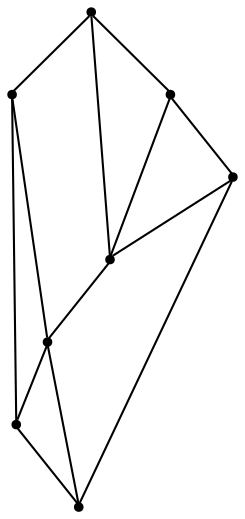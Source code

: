 graph {
  node [shape=point,comment="{\"directed\":false,\"doi\":\"10.1007/978-3-031-22203-0_21\",\"figure\":\"2 (1)\"}"]

  v0 [pos="985.0350634470715,374.57811773443666"]
  v1 [pos="909.214650543964,450.4017981924435"]
  v2 [pos="985.0350634470715,526.2211546910407"]
  v3 [pos="757.5696279021809,374.57811773443655"]
  v4 [pos="833.3921710172813,450.40179819244355"]
  v5 [pos="757.5696279021809,526.2211546910406"]
  v6 [pos="985.0350634470715,450.4017981924435"]
  v7 [pos="757.569627902181,450.4017981924435"]

  v0 -- v1 [id="-1",pos="985.0350634470715,374.57811773443666 934.4863569330754,374.578022352979 909.2156838557515,399.852582505648 909.214650543964,450.4017981924435"]
  v7 -- v4 [id="-2",pos="757.569627902181,450.4017981924435 833.3921710172813,450.40179819244355 833.3921710172813,450.40179819244355 833.3921710172813,450.40179819244355"]
  v4 -- v1 [id="-3",pos="833.3921710172813,450.40179819244355 909.214650543964,450.4017981924435 909.214650543964,450.4017981924435 909.214650543964,450.4017981924435"]
  v1 -- v6 [id="-4",pos="909.214650543964,450.4017981924435 985.0350634470715,450.4017981924435 985.0350634470715,450.4017981924435 985.0350634470715,450.4017981924435"]
  v3 -- v7 [id="-5",pos="757.5696279021809,374.57811773443655 757.569627902181,450.4017981924435 757.569627902181,450.4017981924435 757.569627902181,450.4017981924435"]
  v7 -- v5 [id="-6",pos="757.569627902181,450.4017981924435 757.5696279021809,526.2211546910406 757.5696279021809,526.2211546910406 757.5696279021809,526.2211546910406"]
  v2 -- v1 [id="-7",pos="985.0350634470715,526.2211546910407 934.4863569330754,526.2211546910406 909.2156838557515,500.94659453837164 909.214650543964,450.4017981924435"]
  v3 -- v0 [id="-8",pos="757.5696279021809,374.57811773443655 757.5706612139685,260.8447590271312 985.0360967588591,260.8447590271312 985.0350634470715,374.57811773443666"]
  v3 -- v4 [id="-9",pos="757.5696279021809,374.57811773443655 808.1162042041842,374.57811773443666 833.391074117076,399.8526778871056 833.3921710172813,450.40179819244355"]
  v5 -- v2 [id="-10",pos="757.5696279021809,526.2211546910406 757.5706612139685,639.9503802018514 985.0360967588591,639.9503802018514 985.0350634470715,526.2211546910407"]
  v5 -- v4 [id="-11",pos="757.5696279021809,526.2211546910406 808.1162042041842,526.2212500724982 833.391074117076,500.9466899198292 833.3921710172813,450.40179819244355"]
  v6 -- v2 [id="-12",pos="985.0350634470715,450.4017981924435 985.0350634470715,526.2211546910407 985.0350634470715,526.2211546910407 985.0350634470715,526.2211546910407"]
  v0 -- v6 [id="-13",pos="985.0350634470715,374.57811773443666 985.0350634470715,450.4017981924435 985.0350634470715,450.4017981924435 985.0350634470715,450.4017981924435"]
}